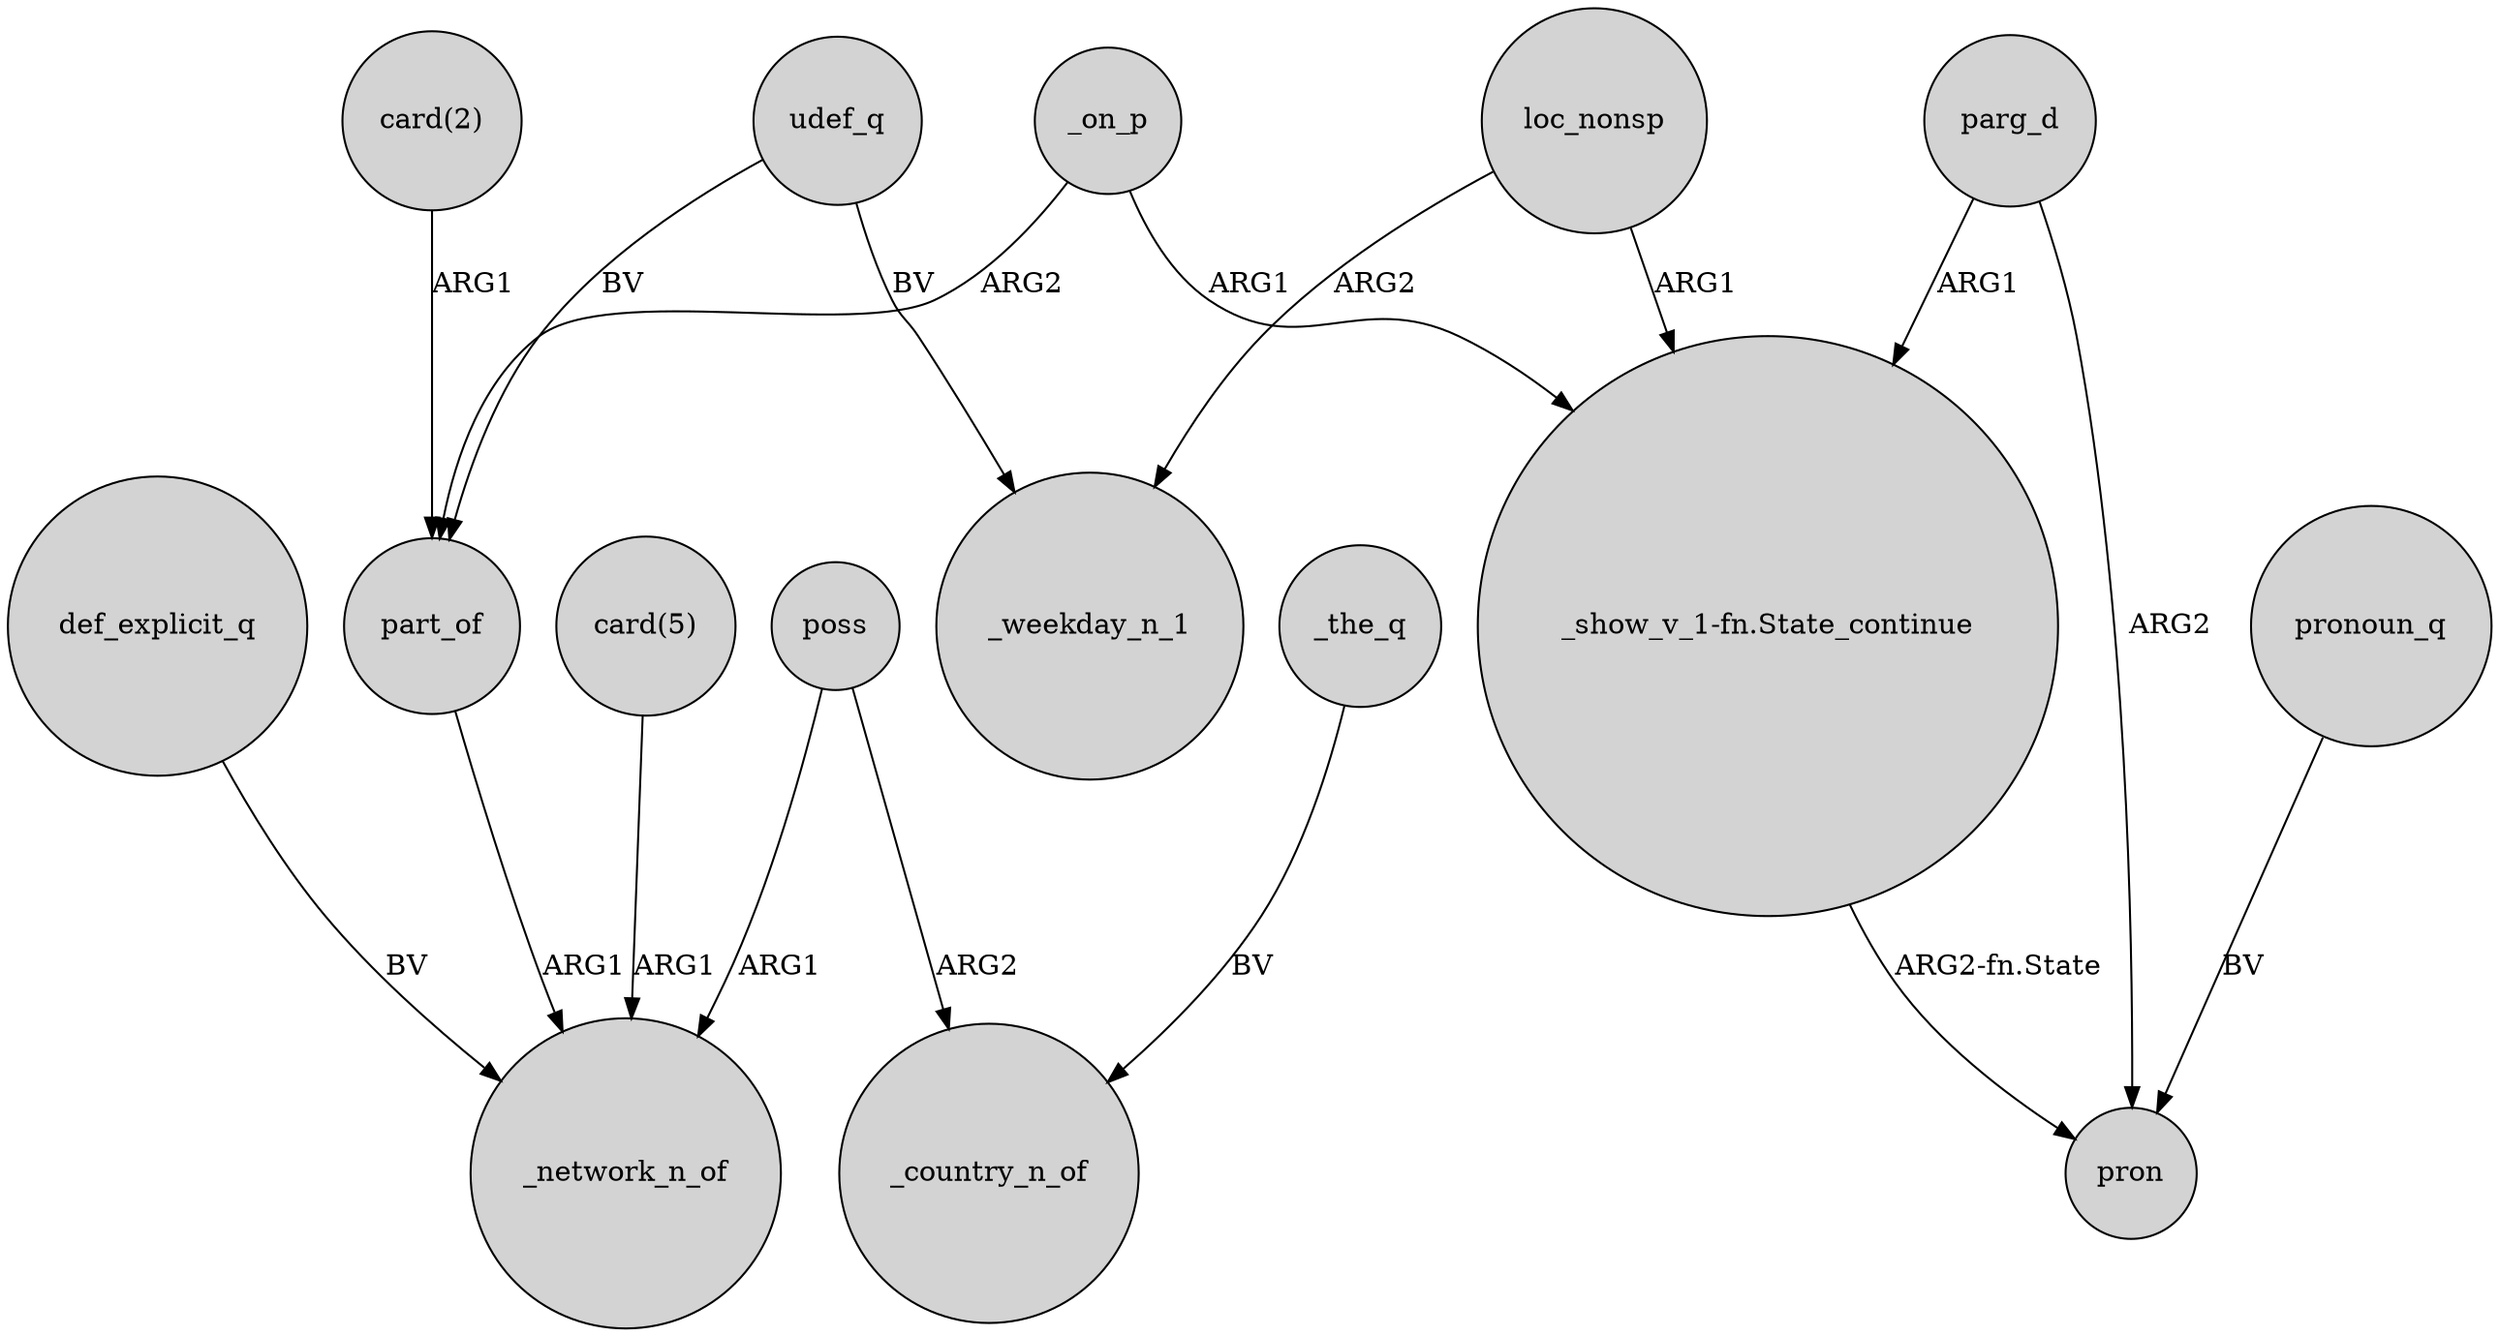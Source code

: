 digraph {
	node [shape=circle style=filled]
	poss -> _network_n_of [label=ARG1]
	parg_d -> "_show_v_1-fn.State_continue" [label=ARG1]
	_the_q -> _country_n_of [label=BV]
	part_of -> _network_n_of [label=ARG1]
	udef_q -> _weekday_n_1 [label=BV]
	"card(5)" -> _network_n_of [label=ARG1]
	"card(2)" -> part_of [label=ARG1]
	parg_d -> pron [label=ARG2]
	_on_p -> part_of [label=ARG2]
	poss -> _country_n_of [label=ARG2]
	udef_q -> part_of [label=BV]
	loc_nonsp -> "_show_v_1-fn.State_continue" [label=ARG1]
	"_show_v_1-fn.State_continue" -> pron [label="ARG2-fn.State"]
	pronoun_q -> pron [label=BV]
	def_explicit_q -> _network_n_of [label=BV]
	_on_p -> "_show_v_1-fn.State_continue" [label=ARG1]
	loc_nonsp -> _weekday_n_1 [label=ARG2]
}
